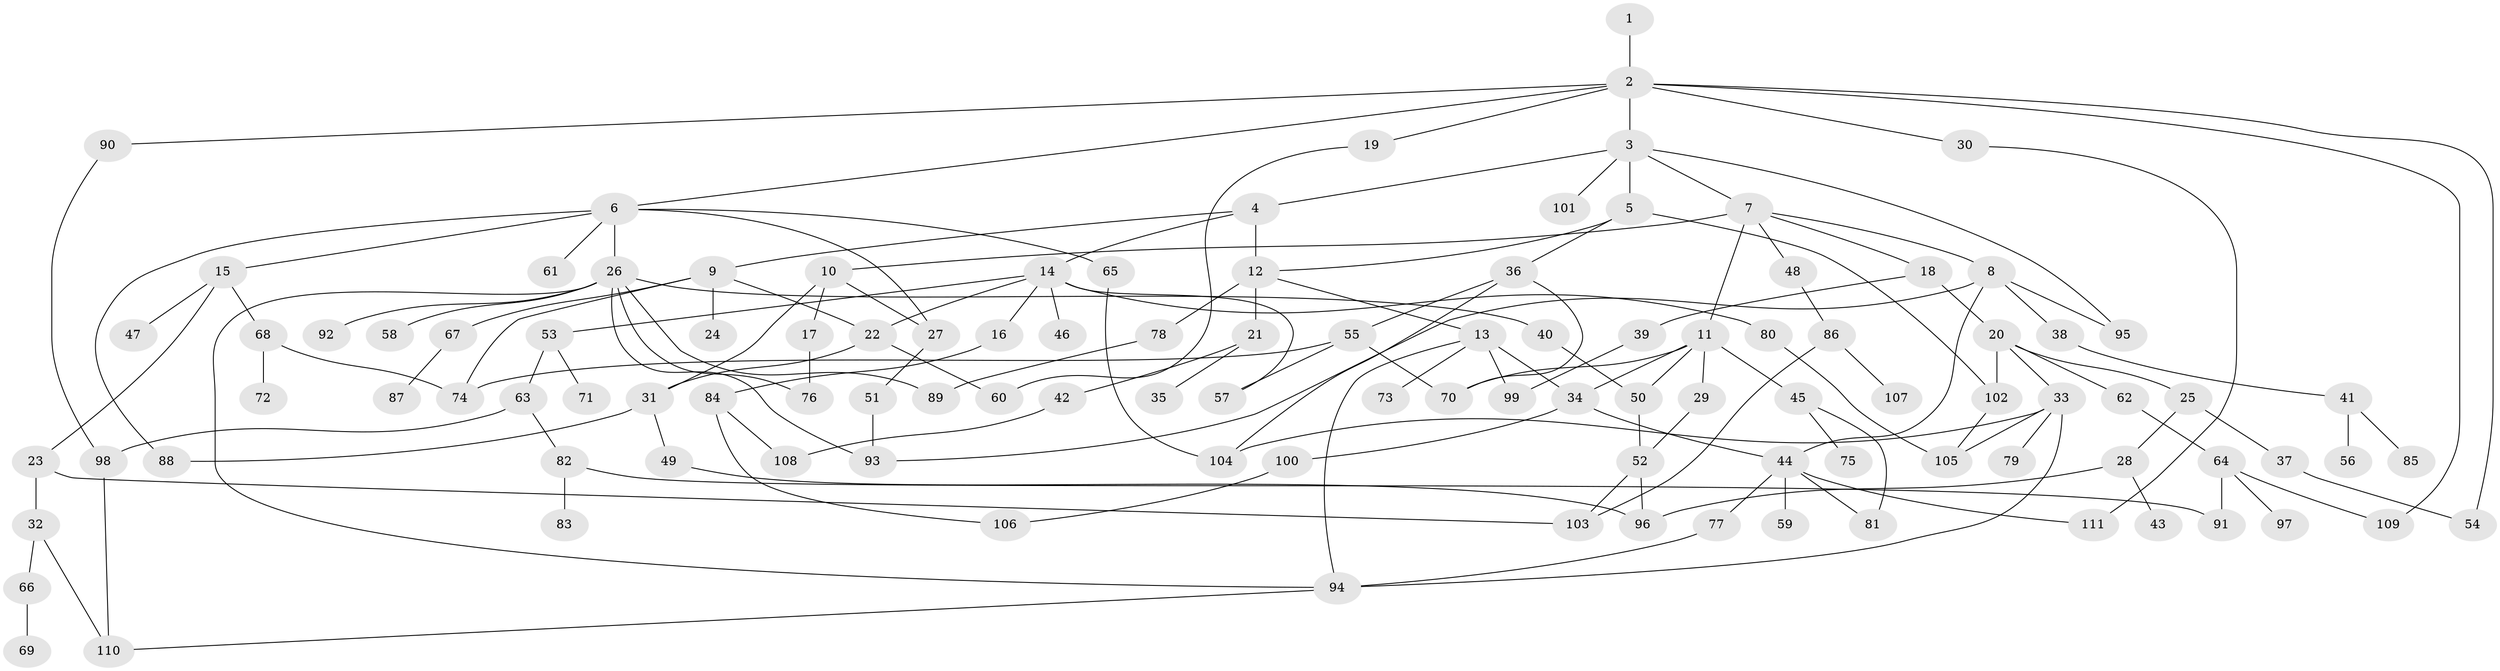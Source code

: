 // Generated by graph-tools (version 1.1) at 2025/01/03/09/25 03:01:05]
// undirected, 111 vertices, 153 edges
graph export_dot {
graph [start="1"]
  node [color=gray90,style=filled];
  1;
  2;
  3;
  4;
  5;
  6;
  7;
  8;
  9;
  10;
  11;
  12;
  13;
  14;
  15;
  16;
  17;
  18;
  19;
  20;
  21;
  22;
  23;
  24;
  25;
  26;
  27;
  28;
  29;
  30;
  31;
  32;
  33;
  34;
  35;
  36;
  37;
  38;
  39;
  40;
  41;
  42;
  43;
  44;
  45;
  46;
  47;
  48;
  49;
  50;
  51;
  52;
  53;
  54;
  55;
  56;
  57;
  58;
  59;
  60;
  61;
  62;
  63;
  64;
  65;
  66;
  67;
  68;
  69;
  70;
  71;
  72;
  73;
  74;
  75;
  76;
  77;
  78;
  79;
  80;
  81;
  82;
  83;
  84;
  85;
  86;
  87;
  88;
  89;
  90;
  91;
  92;
  93;
  94;
  95;
  96;
  97;
  98;
  99;
  100;
  101;
  102;
  103;
  104;
  105;
  106;
  107;
  108;
  109;
  110;
  111;
  1 -- 2;
  2 -- 3;
  2 -- 6;
  2 -- 19;
  2 -- 30;
  2 -- 90;
  2 -- 109;
  2 -- 54;
  3 -- 4;
  3 -- 5;
  3 -- 7;
  3 -- 101;
  3 -- 95;
  4 -- 9;
  4 -- 14;
  4 -- 12;
  5 -- 12;
  5 -- 36;
  5 -- 102;
  6 -- 15;
  6 -- 26;
  6 -- 27;
  6 -- 61;
  6 -- 65;
  6 -- 88;
  7 -- 8;
  7 -- 10;
  7 -- 11;
  7 -- 18;
  7 -- 48;
  8 -- 38;
  8 -- 93;
  8 -- 95;
  8 -- 44;
  9 -- 24;
  9 -- 67;
  9 -- 74;
  9 -- 22;
  10 -- 17;
  10 -- 27;
  10 -- 31;
  11 -- 29;
  11 -- 45;
  11 -- 50;
  11 -- 70;
  11 -- 34;
  12 -- 13;
  12 -- 21;
  12 -- 78;
  13 -- 34;
  13 -- 73;
  13 -- 94;
  13 -- 99;
  14 -- 16;
  14 -- 22;
  14 -- 46;
  14 -- 53;
  14 -- 80;
  14 -- 57;
  15 -- 23;
  15 -- 47;
  15 -- 68;
  16 -- 84;
  17 -- 76;
  18 -- 20;
  18 -- 39;
  19 -- 60;
  20 -- 25;
  20 -- 33;
  20 -- 62;
  20 -- 102;
  21 -- 35;
  21 -- 42;
  22 -- 31;
  22 -- 60;
  23 -- 32;
  23 -- 103;
  25 -- 28;
  25 -- 37;
  26 -- 40;
  26 -- 58;
  26 -- 76;
  26 -- 92;
  26 -- 94;
  26 -- 89;
  26 -- 93;
  27 -- 51;
  28 -- 43;
  28 -- 96;
  29 -- 52;
  30 -- 111;
  31 -- 49;
  31 -- 88;
  32 -- 66;
  32 -- 110;
  33 -- 79;
  33 -- 105;
  33 -- 94;
  33 -- 104;
  34 -- 44;
  34 -- 100;
  36 -- 55;
  36 -- 70;
  36 -- 104;
  37 -- 54;
  38 -- 41;
  39 -- 99;
  40 -- 50;
  41 -- 56;
  41 -- 85;
  42 -- 108;
  44 -- 59;
  44 -- 77;
  44 -- 111;
  44 -- 81;
  45 -- 75;
  45 -- 81;
  48 -- 86;
  49 -- 96;
  50 -- 52;
  51 -- 93;
  52 -- 103;
  52 -- 96;
  53 -- 63;
  53 -- 71;
  55 -- 57;
  55 -- 70;
  55 -- 74;
  62 -- 64;
  63 -- 82;
  63 -- 98;
  64 -- 91;
  64 -- 97;
  64 -- 109;
  65 -- 104;
  66 -- 69;
  67 -- 87;
  68 -- 72;
  68 -- 74;
  77 -- 94;
  78 -- 89;
  80 -- 105;
  82 -- 83;
  82 -- 91;
  84 -- 106;
  84 -- 108;
  86 -- 107;
  86 -- 103;
  90 -- 98;
  94 -- 110;
  98 -- 110;
  100 -- 106;
  102 -- 105;
}
